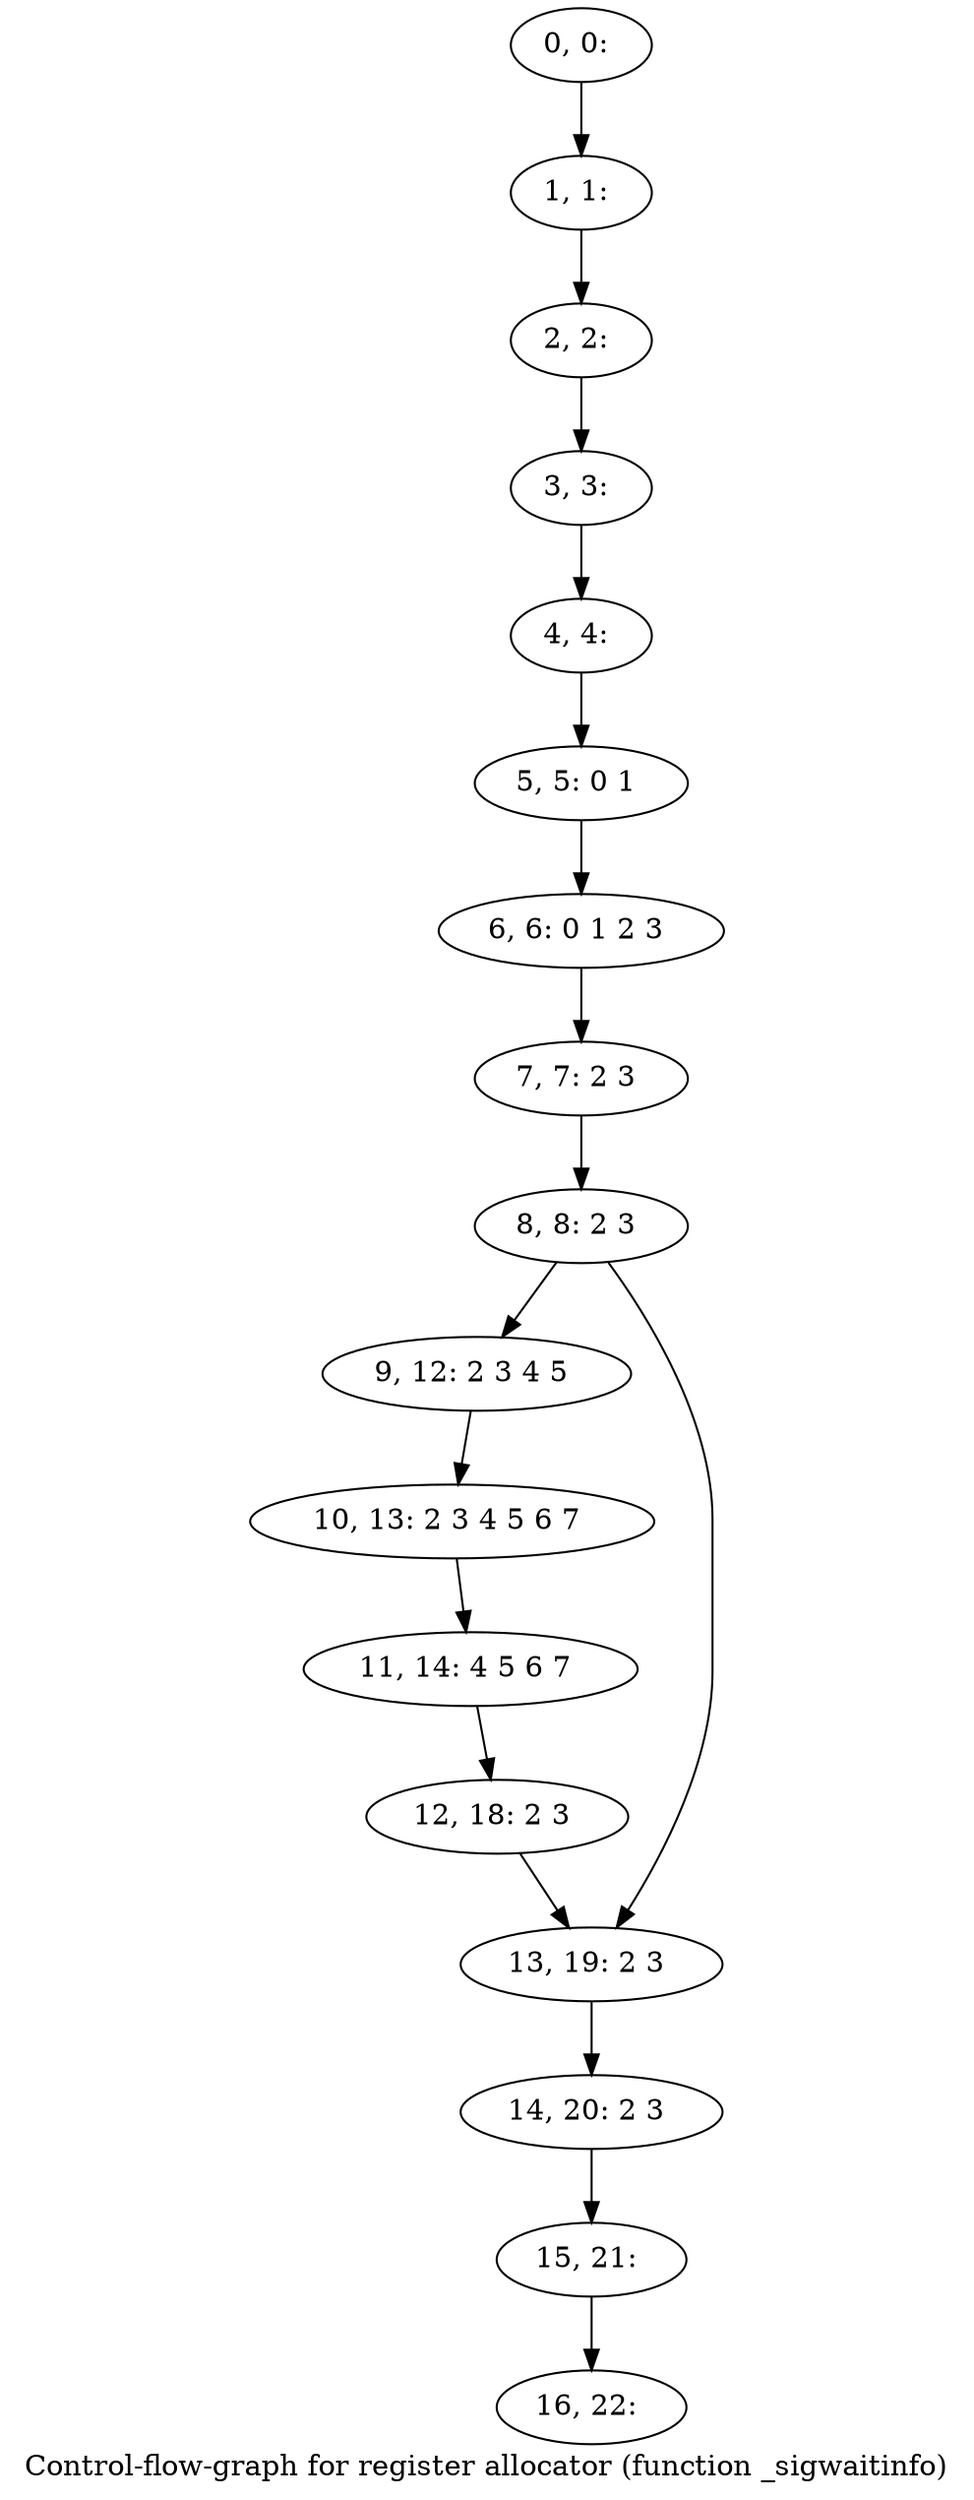 digraph G {
graph [label="Control-flow-graph for register allocator (function _sigwaitinfo)"]
0[label="0, 0: "];
1[label="1, 1: "];
2[label="2, 2: "];
3[label="3, 3: "];
4[label="4, 4: "];
5[label="5, 5: 0 1 "];
6[label="6, 6: 0 1 2 3 "];
7[label="7, 7: 2 3 "];
8[label="8, 8: 2 3 "];
9[label="9, 12: 2 3 4 5 "];
10[label="10, 13: 2 3 4 5 6 7 "];
11[label="11, 14: 4 5 6 7 "];
12[label="12, 18: 2 3 "];
13[label="13, 19: 2 3 "];
14[label="14, 20: 2 3 "];
15[label="15, 21: "];
16[label="16, 22: "];
0->1 ;
1->2 ;
2->3 ;
3->4 ;
4->5 ;
5->6 ;
6->7 ;
7->8 ;
8->9 ;
8->13 ;
9->10 ;
10->11 ;
11->12 ;
12->13 ;
13->14 ;
14->15 ;
15->16 ;
}
